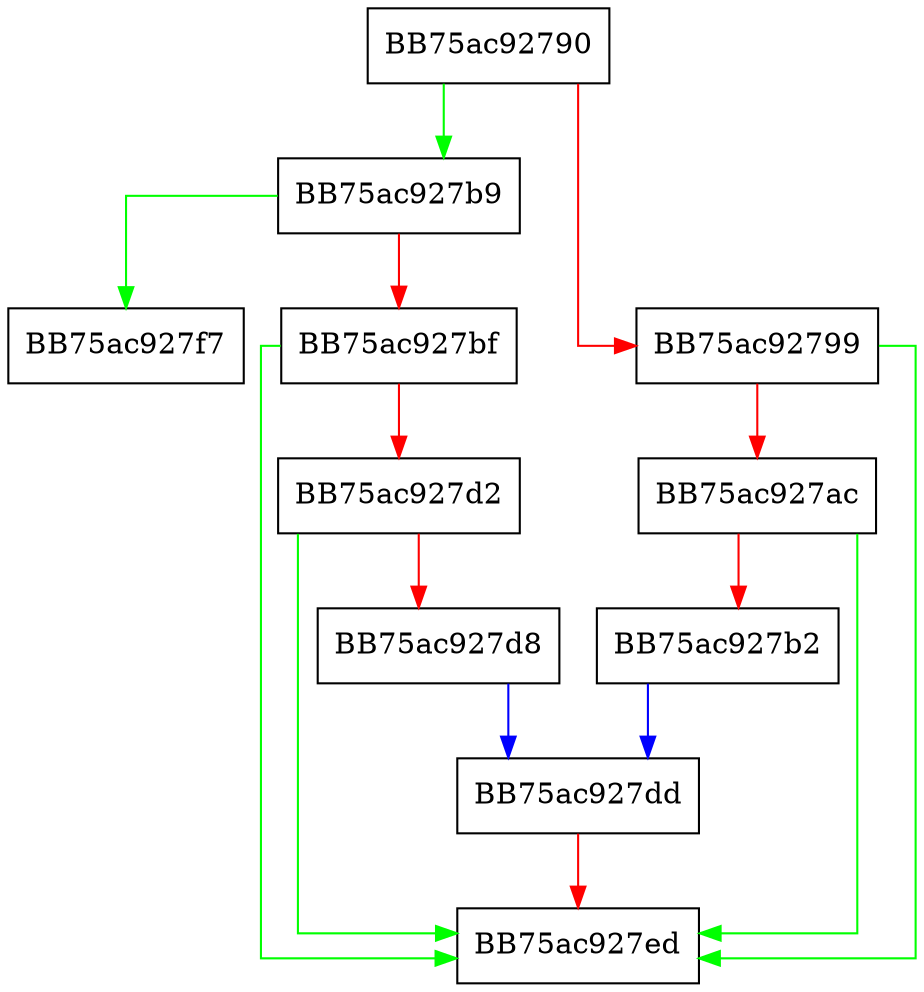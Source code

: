 digraph ProcessNotificationEx {
  node [shape="box"];
  graph [splines=ortho];
  BB75ac92790 -> BB75ac927b9 [color="green"];
  BB75ac92790 -> BB75ac92799 [color="red"];
  BB75ac92799 -> BB75ac927ed [color="green"];
  BB75ac92799 -> BB75ac927ac [color="red"];
  BB75ac927ac -> BB75ac927ed [color="green"];
  BB75ac927ac -> BB75ac927b2 [color="red"];
  BB75ac927b2 -> BB75ac927dd [color="blue"];
  BB75ac927b9 -> BB75ac927f7 [color="green"];
  BB75ac927b9 -> BB75ac927bf [color="red"];
  BB75ac927bf -> BB75ac927ed [color="green"];
  BB75ac927bf -> BB75ac927d2 [color="red"];
  BB75ac927d2 -> BB75ac927ed [color="green"];
  BB75ac927d2 -> BB75ac927d8 [color="red"];
  BB75ac927d8 -> BB75ac927dd [color="blue"];
  BB75ac927dd -> BB75ac927ed [color="red"];
}
